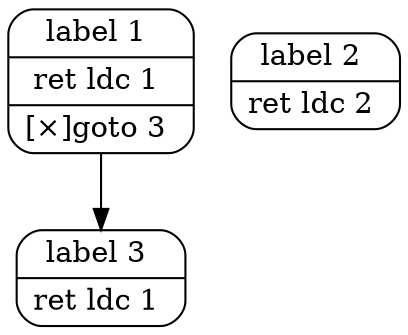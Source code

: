 digraph
{
    "label 1" [ label = "{ label\ 1 | ret\ ldc\ 1 | [×]goto\ 3 }", shape = record, style = rounded ]
    "label 2" [ label = "{ label\ 2 | ret\ ldc\ 2 }", shape = record, style = rounded ]
    "label 3" [ label = "{ label\ 3 | ret\ ldc\ 1 }", shape = record, style = rounded ]

    "label 1" -> "label 3"
}